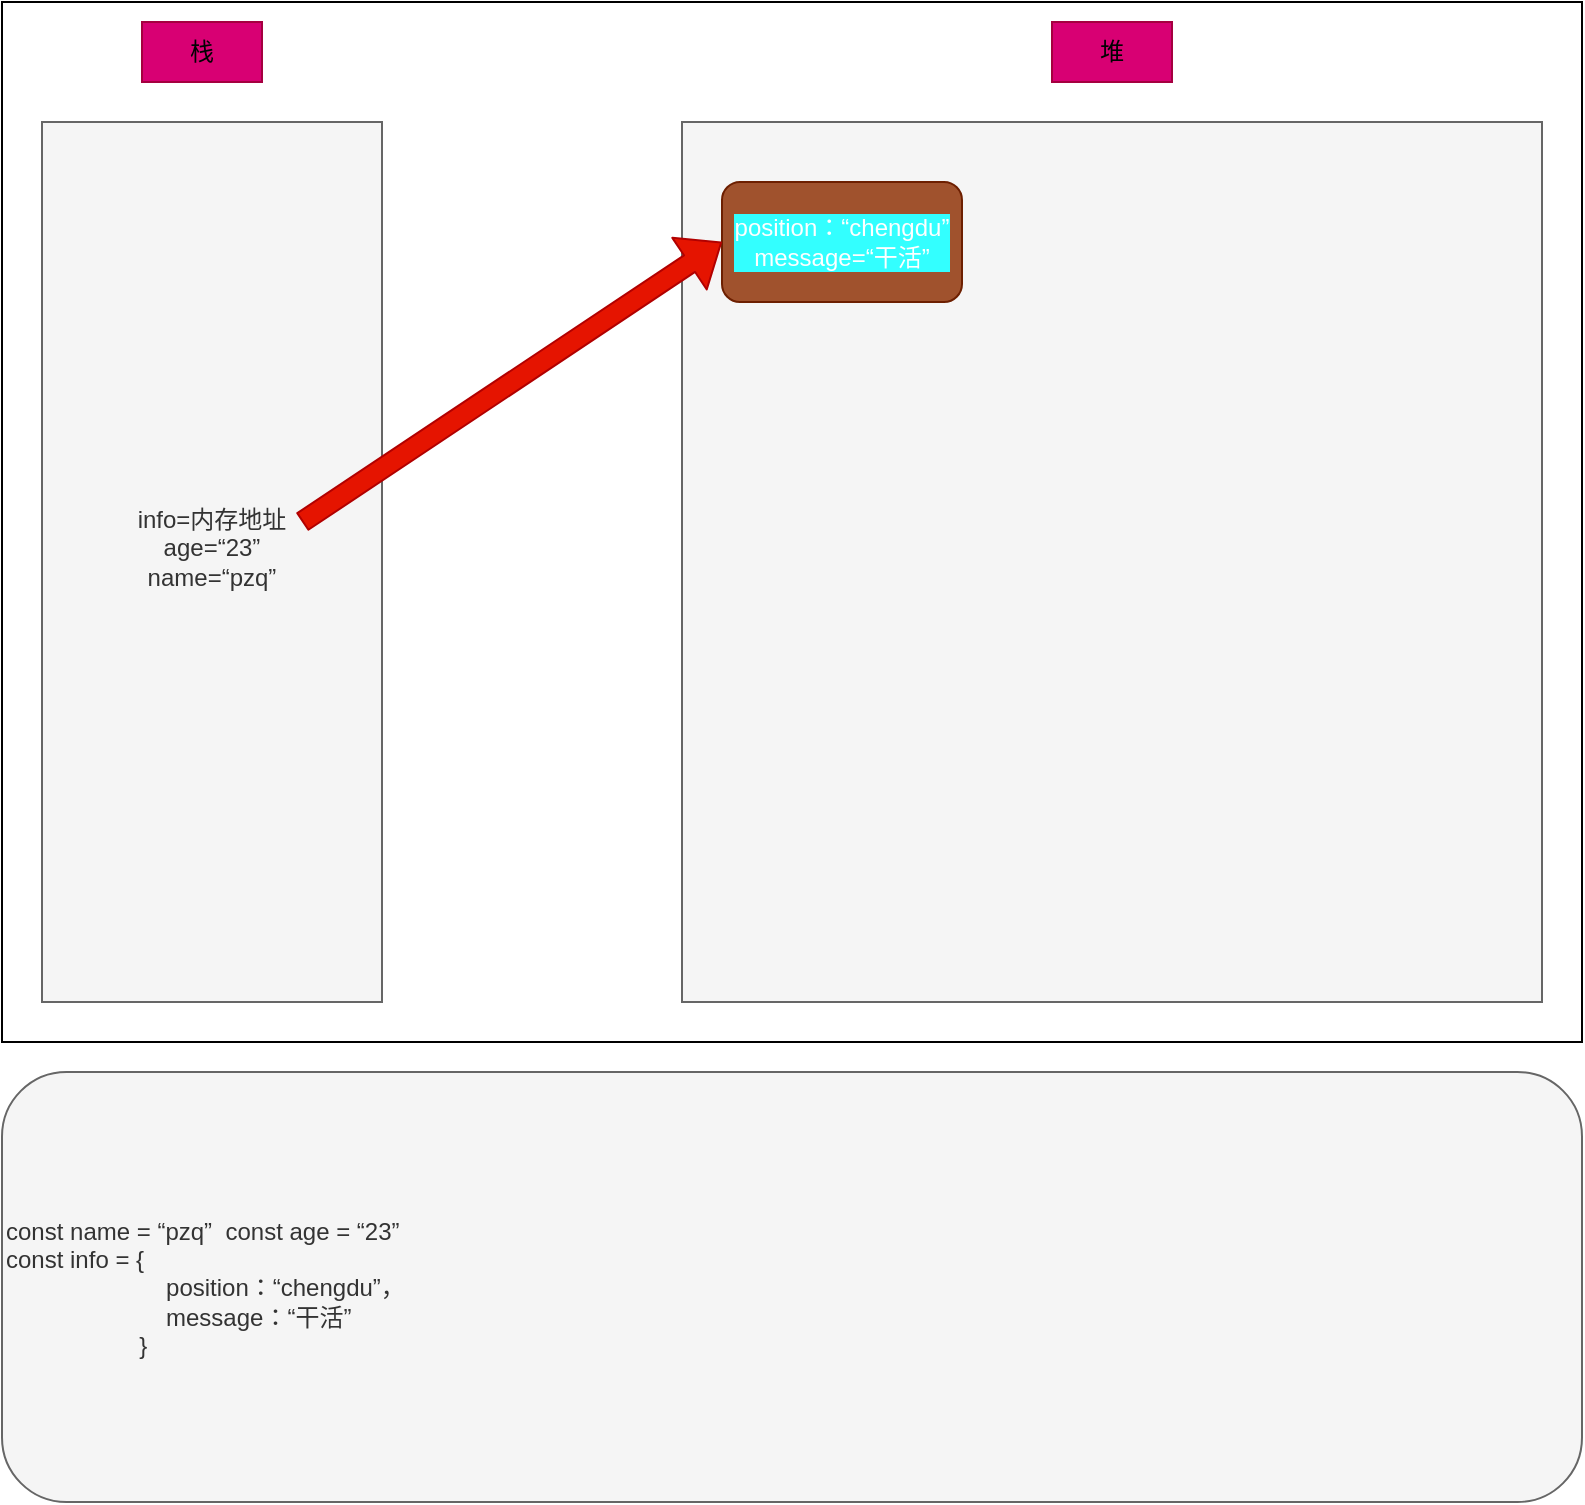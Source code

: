 <mxfile>
    <diagram id="XZM4NLRFjbnkh6M9HRye" name="第 1 页">
        <mxGraphModel dx="1148" dy="792" grid="1" gridSize="10" guides="1" tooltips="1" connect="1" arrows="1" fold="1" page="1" pageScale="1" pageWidth="827" pageHeight="1169" math="0" shadow="0">
            <root>
                <mxCell id="0"/>
                <mxCell id="1" parent="0"/>
                <mxCell id="2" value="" style="rounded=0;whiteSpace=wrap;html=1;" vertex="1" parent="1">
                    <mxGeometry x="30" y="50" width="790" height="520" as="geometry"/>
                </mxCell>
                <mxCell id="3" value="const name = “pzq”&amp;nbsp; const age = “23”&lt;br&gt;const info = {&lt;br&gt;&lt;span style=&quot;&quot;&gt;&#9;&lt;/span&gt;&lt;span style=&quot;&quot;&gt;&#9;&lt;/span&gt;&lt;span style=&quot;&quot;&gt;&#9;&lt;/span&gt;&lt;span style=&quot;white-space: pre;&quot;&gt;&#9;&lt;/span&gt;&lt;span style=&quot;white-space: pre;&quot;&gt;&#9;&lt;/span&gt;&lt;span style=&quot;white-space: pre;&quot;&gt;&#9;&lt;/span&gt;position：“chengdu”，&lt;br&gt;&lt;span style=&quot;white-space: pre;&quot;&gt;&#9;&lt;/span&gt;&lt;span style=&quot;white-space: pre;&quot;&gt;&#9;&lt;/span&gt;&lt;span style=&quot;white-space: pre;&quot;&gt;&#9;&lt;/span&gt;message：“干活”&lt;br&gt;&lt;span style=&quot;white-space: pre;&quot;&gt;&#9;&lt;/span&gt;&lt;span style=&quot;white-space: pre;&quot;&gt;&#9;&lt;/span&gt;&amp;nbsp; &amp;nbsp; }&amp;nbsp;" style="rounded=1;whiteSpace=wrap;html=1;fillColor=#f5f5f5;fontColor=#333333;strokeColor=#666666;align=left;" vertex="1" parent="1">
                    <mxGeometry x="30" y="585" width="790" height="215" as="geometry"/>
                </mxCell>
                <mxCell id="4" value="info=内存地址&lt;br&gt;age=“23”&lt;br&gt;name=“pzq”&lt;br&gt;&lt;br&gt;&lt;div style=&quot;&quot;&gt;&lt;/div&gt;" style="rounded=0;whiteSpace=wrap;html=1;fontColor=#333333;fillColor=#f5f5f5;strokeColor=#666666;align=center;" vertex="1" parent="1">
                    <mxGeometry x="50" y="110" width="170" height="440" as="geometry"/>
                </mxCell>
                <mxCell id="5" value="" style="rounded=0;whiteSpace=wrap;html=1;fontColor=#333333;fillColor=#f5f5f5;strokeColor=#666666;" vertex="1" parent="1">
                    <mxGeometry x="370" y="110" width="430" height="440" as="geometry"/>
                </mxCell>
                <mxCell id="6" value="&lt;font color=&quot;#020203&quot;&gt;栈&lt;/font&gt;" style="text;html=1;strokeColor=#A50040;fillColor=#d80073;align=center;verticalAlign=middle;whiteSpace=wrap;rounded=0;fontColor=#ffffff;" vertex="1" parent="1">
                    <mxGeometry x="100" y="60" width="60" height="30" as="geometry"/>
                </mxCell>
                <mxCell id="7" value="&lt;font color=&quot;#020203&quot;&gt;堆&lt;/font&gt;" style="text;html=1;strokeColor=#A50040;fillColor=#d80073;align=center;verticalAlign=middle;whiteSpace=wrap;rounded=0;fontColor=#ffffff;" vertex="1" parent="1">
                    <mxGeometry x="555" y="60" width="60" height="30" as="geometry"/>
                </mxCell>
                <mxCell id="8" value="position：“chengdu”&lt;br&gt;message=“干活”" style="rounded=1;whiteSpace=wrap;html=1;labelBackgroundColor=#33FFFF;fontColor=#ffffff;fillColor=#a0522d;strokeColor=#6D1F00;" vertex="1" parent="1">
                    <mxGeometry x="390" y="140" width="120" height="60" as="geometry"/>
                </mxCell>
                <mxCell id="9" value="" style="shape=flexArrow;endArrow=block;html=1;fontColor=#020203;entryX=0;entryY=0.5;entryDx=0;entryDy=0;fillColor=#e51400;strokeColor=#B20000;" edge="1" parent="1" target="8">
                    <mxGeometry width="50" height="50" relative="1" as="geometry">
                        <mxPoint x="180" y="310" as="sourcePoint"/>
                        <mxPoint x="230" y="260" as="targetPoint"/>
                    </mxGeometry>
                </mxCell>
            </root>
        </mxGraphModel>
    </diagram>
</mxfile>